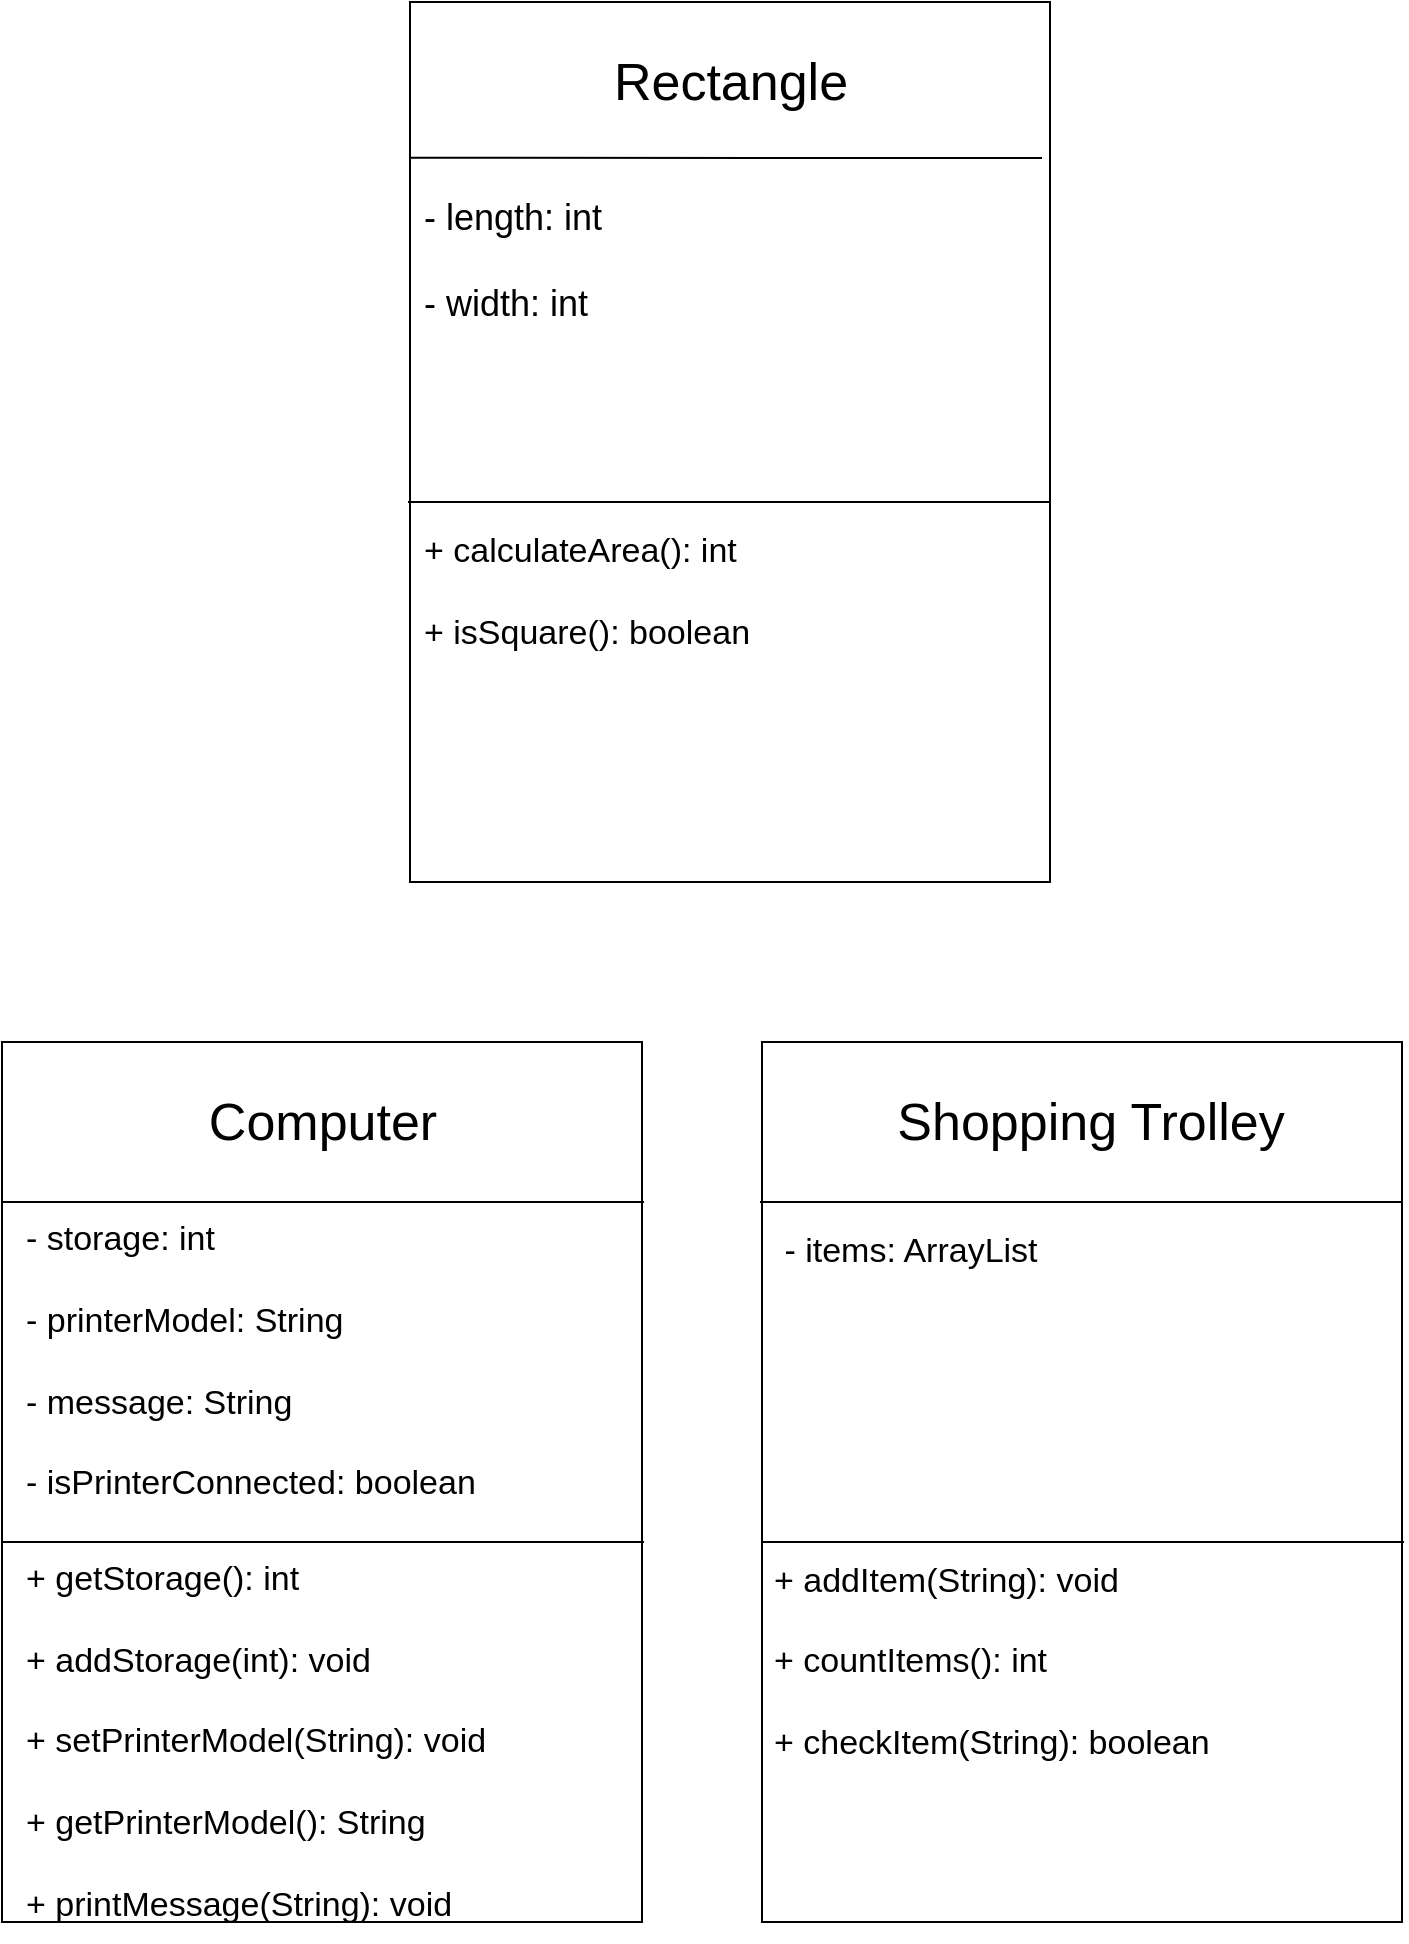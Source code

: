 <mxfile version="21.6.2" type="device">
  <diagram name="Page-1" id="nXSjBC-0SZKGE1sQpDkq">
    <mxGraphModel dx="1193" dy="770" grid="1" gridSize="10" guides="1" tooltips="1" connect="1" arrows="1" fold="1" page="1" pageScale="1" pageWidth="827" pageHeight="1169" math="0" shadow="0">
      <root>
        <mxCell id="0" />
        <mxCell id="1" parent="0" />
        <mxCell id="pChwTn1Wh-UwhBQIkKDm-1" value="" style="rounded=0;whiteSpace=wrap;html=1;" vertex="1" parent="1">
          <mxGeometry x="254" y="70" width="320" height="440" as="geometry" />
        </mxCell>
        <mxCell id="pChwTn1Wh-UwhBQIkKDm-2" value="" style="endArrow=none;html=1;rounded=0;exitX=0;exitY=0.177;exitDx=0;exitDy=0;exitPerimeter=0;" edge="1" parent="1" source="pChwTn1Wh-UwhBQIkKDm-1">
          <mxGeometry width="50" height="50" relative="1" as="geometry">
            <mxPoint x="390" y="320" as="sourcePoint" />
            <mxPoint x="570" y="148" as="targetPoint" />
            <Array as="points">
              <mxPoint x="470" y="148" />
            </Array>
          </mxGeometry>
        </mxCell>
        <mxCell id="pChwTn1Wh-UwhBQIkKDm-3" value="" style="endArrow=none;html=1;rounded=0;exitX=0;exitY=0.177;exitDx=0;exitDy=0;exitPerimeter=0;entryX=1.003;entryY=0.177;entryDx=0;entryDy=0;entryPerimeter=0;" edge="1" parent="1">
          <mxGeometry width="50" height="50" relative="1" as="geometry">
            <mxPoint x="253" y="320" as="sourcePoint" />
            <mxPoint x="574" y="320" as="targetPoint" />
          </mxGeometry>
        </mxCell>
        <mxCell id="pChwTn1Wh-UwhBQIkKDm-4" value="" style="rounded=0;whiteSpace=wrap;html=1;" vertex="1" parent="1">
          <mxGeometry x="50" y="590" width="320" height="440" as="geometry" />
        </mxCell>
        <mxCell id="pChwTn1Wh-UwhBQIkKDm-5" value="" style="rounded=0;whiteSpace=wrap;html=1;" vertex="1" parent="1">
          <mxGeometry x="430" y="590" width="320" height="440" as="geometry" />
        </mxCell>
        <mxCell id="pChwTn1Wh-UwhBQIkKDm-6" value="" style="endArrow=none;html=1;rounded=0;exitX=0;exitY=0.177;exitDx=0;exitDy=0;exitPerimeter=0;entryX=1.003;entryY=0.177;entryDx=0;entryDy=0;entryPerimeter=0;" edge="1" parent="1">
          <mxGeometry width="50" height="50" relative="1" as="geometry">
            <mxPoint x="50" y="670" as="sourcePoint" />
            <mxPoint x="371" y="670" as="targetPoint" />
          </mxGeometry>
        </mxCell>
        <mxCell id="pChwTn1Wh-UwhBQIkKDm-7" value="" style="endArrow=none;html=1;rounded=0;exitX=0;exitY=0.177;exitDx=0;exitDy=0;exitPerimeter=0;entryX=1.003;entryY=0.177;entryDx=0;entryDy=0;entryPerimeter=0;" edge="1" parent="1">
          <mxGeometry width="50" height="50" relative="1" as="geometry">
            <mxPoint x="429" y="670" as="sourcePoint" />
            <mxPoint x="750" y="670" as="targetPoint" />
          </mxGeometry>
        </mxCell>
        <mxCell id="pChwTn1Wh-UwhBQIkKDm-8" value="" style="endArrow=none;html=1;rounded=0;exitX=0;exitY=0.177;exitDx=0;exitDy=0;exitPerimeter=0;entryX=1.003;entryY=0.177;entryDx=0;entryDy=0;entryPerimeter=0;" edge="1" parent="1">
          <mxGeometry width="50" height="50" relative="1" as="geometry">
            <mxPoint x="50" y="840" as="sourcePoint" />
            <mxPoint x="371" y="840" as="targetPoint" />
          </mxGeometry>
        </mxCell>
        <mxCell id="pChwTn1Wh-UwhBQIkKDm-9" value="" style="endArrow=none;html=1;rounded=0;exitX=0;exitY=0.177;exitDx=0;exitDy=0;exitPerimeter=0;entryX=1.003;entryY=0.177;entryDx=0;entryDy=0;entryPerimeter=0;" edge="1" parent="1">
          <mxGeometry width="50" height="50" relative="1" as="geometry">
            <mxPoint x="430" y="840" as="sourcePoint" />
            <mxPoint x="751" y="840" as="targetPoint" />
          </mxGeometry>
        </mxCell>
        <mxCell id="pChwTn1Wh-UwhBQIkKDm-10" value="Rectangle" style="text;html=1;align=center;verticalAlign=middle;resizable=0;points=[];autosize=1;strokeColor=none;fillColor=none;fontSize=26;" vertex="1" parent="1">
          <mxGeometry x="344" y="90" width="140" height="40" as="geometry" />
        </mxCell>
        <mxCell id="pChwTn1Wh-UwhBQIkKDm-11" value="Computer" style="text;html=1;align=center;verticalAlign=middle;resizable=0;points=[];autosize=1;strokeColor=none;fillColor=none;fontSize=26;" vertex="1" parent="1">
          <mxGeometry x="140" y="610" width="140" height="40" as="geometry" />
        </mxCell>
        <mxCell id="pChwTn1Wh-UwhBQIkKDm-12" value="Shopping Trolley" style="text;html=1;align=center;verticalAlign=middle;resizable=0;points=[];autosize=1;strokeColor=none;fillColor=none;fontSize=26;" vertex="1" parent="1">
          <mxGeometry x="484" y="610" width="220" height="40" as="geometry" />
        </mxCell>
        <mxCell id="pChwTn1Wh-UwhBQIkKDm-13" value="- length: int&lt;br style=&quot;font-size: 18px;&quot;&gt;&lt;br style=&quot;font-size: 18px;&quot;&gt;- width: int&lt;br style=&quot;font-size: 18px;&quot;&gt;" style="text;html=1;align=left;verticalAlign=middle;resizable=0;points=[];autosize=1;strokeColor=none;fillColor=none;fontSize=18;" vertex="1" parent="1">
          <mxGeometry x="259" y="160" width="110" height="80" as="geometry" />
        </mxCell>
        <mxCell id="pChwTn1Wh-UwhBQIkKDm-14" value="- storage: int&lt;br style=&quot;font-size: 17px;&quot;&gt;&lt;br style=&quot;font-size: 17px;&quot;&gt;- printerModel: String&lt;br style=&quot;font-size: 17px;&quot;&gt;&lt;br style=&quot;font-size: 17px;&quot;&gt;- message: String&lt;br style=&quot;font-size: 17px;&quot;&gt;&lt;br style=&quot;font-size: 17px;&quot;&gt;- isPrinterConnected: boolean&amp;nbsp;" style="text;html=1;align=left;verticalAlign=middle;resizable=0;points=[];autosize=1;strokeColor=none;fillColor=none;fontSize=17;" vertex="1" parent="1">
          <mxGeometry x="60" y="670" width="250" height="160" as="geometry" />
        </mxCell>
        <mxCell id="pChwTn1Wh-UwhBQIkKDm-15" value="- items: ArrayList" style="text;html=1;align=center;verticalAlign=middle;resizable=0;points=[];autosize=1;strokeColor=none;fillColor=none;fontSize=17;" vertex="1" parent="1">
          <mxGeometry x="429" y="680" width="150" height="30" as="geometry" />
        </mxCell>
        <mxCell id="pChwTn1Wh-UwhBQIkKDm-16" value="+ calculateArea(): int&lt;br&gt;&lt;br&gt;+ isSquare(): boolean" style="text;html=1;align=left;verticalAlign=middle;resizable=0;points=[];autosize=1;strokeColor=none;fillColor=none;fontSize=17;" vertex="1" parent="1">
          <mxGeometry x="259" y="330" width="190" height="70" as="geometry" />
        </mxCell>
        <mxCell id="pChwTn1Wh-UwhBQIkKDm-17" value="+ getStorage(): int&lt;br&gt;&lt;br&gt;+ addStorage(int): void&lt;br&gt;&lt;br&gt;+ setPrinterModel(String): void&lt;br&gt;&lt;br&gt;+ getPrinterModel(): String&lt;br&gt;&lt;div style=&quot;&quot;&gt;&lt;span style=&quot;background-color: initial;&quot;&gt;&lt;br&gt;&lt;/span&gt;&lt;/div&gt;&lt;div style=&quot;&quot;&gt;&lt;span style=&quot;background-color: initial;&quot;&gt;+ printMessage(String): void&lt;/span&gt;&lt;/div&gt;" style="text;html=1;align=left;verticalAlign=middle;resizable=0;points=[];autosize=1;strokeColor=none;fillColor=none;fontSize=17;" vertex="1" parent="1">
          <mxGeometry x="60" y="840" width="250" height="200" as="geometry" />
        </mxCell>
        <mxCell id="pChwTn1Wh-UwhBQIkKDm-18" value="+ addItem(String): void&lt;br&gt;&lt;br&gt;+ countItems(): int&lt;br&gt;&lt;div style=&quot;&quot;&gt;&lt;span style=&quot;background-color: initial;&quot;&gt;&lt;br&gt;&lt;/span&gt;&lt;/div&gt;&lt;div style=&quot;&quot;&gt;&lt;span style=&quot;background-color: initial;&quot;&gt;+ checkItem(String): boolean&lt;/span&gt;&lt;/div&gt;" style="text;html=1;align=left;verticalAlign=middle;resizable=0;points=[];autosize=1;strokeColor=none;fillColor=none;fontSize=17;" vertex="1" parent="1">
          <mxGeometry x="434" y="840" width="240" height="120" as="geometry" />
        </mxCell>
      </root>
    </mxGraphModel>
  </diagram>
</mxfile>
